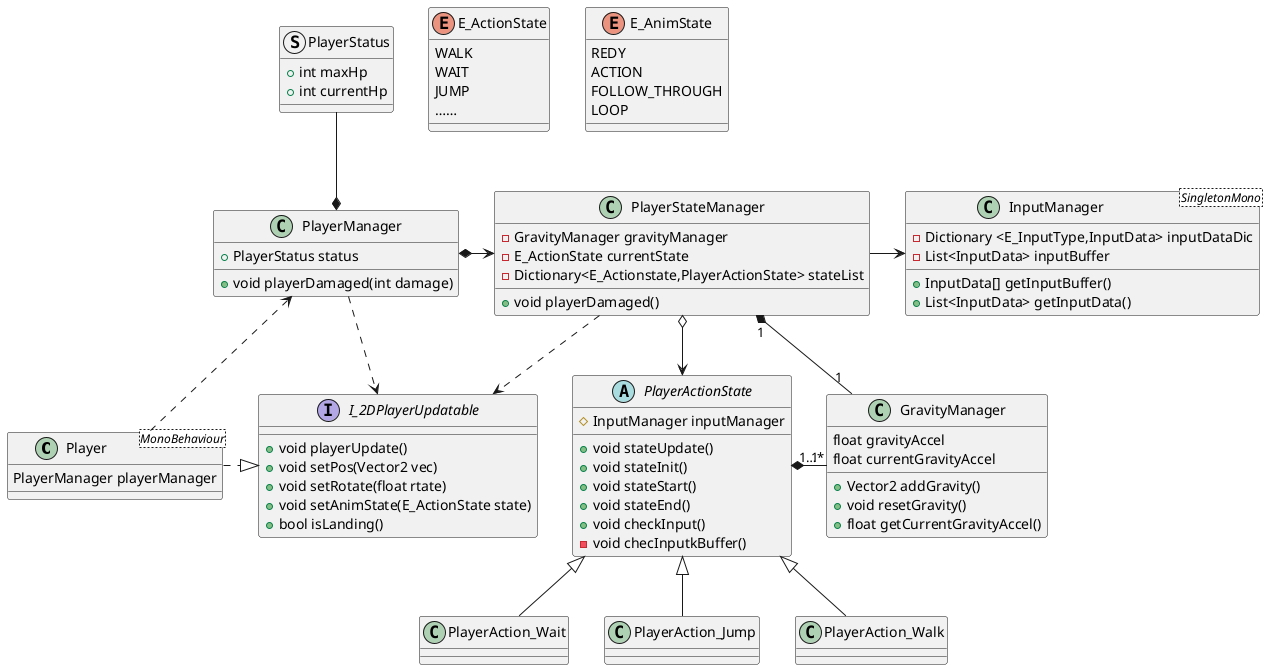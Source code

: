 @startuml 自機周りクラス設計
    class Player <MonoBehaviour>{ 
        PlayerManager playerManager
    }


    class PlayerManager {
        + PlayerStatus status
        + void playerDamaged(int damage)
    }


    class PlayerStateManager {
        - GravityManager gravityManager
        - E_ActionState currentState
        - Dictionary<E_Actionstate,PlayerActionState> stateList

        + void playerDamaged()
    }


    class GravityManager{
        float gravityAccel
        float currentGravityAccel

        + Vector2 addGravity()
        + void resetGravity()
        + float getCurrentGravityAccel()
    }


    struct PlayerStatus {
        + int maxHp
        + int currentHp
    }


    interface I_2DPlayerUpdatable{
        + void playerUpdate()
        + void setPos(Vector2 vec)
        + void setRotate(float rtate)
        + void setAnimState(E_ActionState state)
        + bool isLanding()
    }


    abstract PlayerActionState{
        #InputManager inputManager

        + void stateUpdate()
        + void stateInit()
        + void stateStart()
        + void stateEnd()
        + void checkInput()
        - void checInputkBuffer()
    }


    class PlayerAction_Wait{
        
    }

    Class PlayerAction_Jump{

    }

    Class PlayerAction_Walk{

    }

    Class InputManager <SingletonMono>{
        - Dictionary <E_InputType,InputData> inputDataDic
        - List<InputData> inputBuffer
        + InputData[] getInputBuffer()
        + List<InputData> getInputData()
    }

    enum E_ActionState{
        WALK
        WAIT
        JUMP
        ……
    }

    enum E_AnimState{
        REDY
        ACTION
        FOLLOW_THROUGH
        LOOP
    }

    Player .right.|> I_2DPlayerUpdatable
    PlayerManager *-up- PlayerStatus
    PlayerManager *-right-> PlayerStateManager
    PlayerManager ..> I_2DPlayerUpdatable

    PlayerStateManager ..> I_2DPlayerUpdatable
    PlayerStateManager -right-> InputManager

    PlayerStateManager "1" *-right- "1" GravityManager
    PlayerActionState "1…*" *-right- "1" GravityManager
    PlayerActionState <-up-o PlayerStateManager

    PlayerAction_Jump -up-|> PlayerActionState
    PlayerAction_Wait -up-|> PlayerActionState
    PlayerAction_Walk -up-|> PlayerActionState

    Player .up.> PlayerManager

@enduml